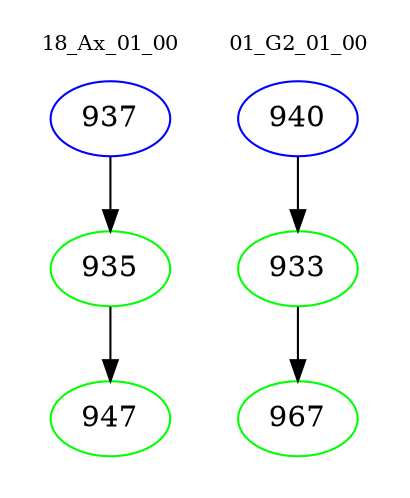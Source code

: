 digraph{
subgraph cluster_0 {
color = white
label = "18_Ax_01_00";
fontsize=10;
T0_937 [label="937", color="blue"]
T0_937 -> T0_935 [color="black"]
T0_935 [label="935", color="green"]
T0_935 -> T0_947 [color="black"]
T0_947 [label="947", color="green"]
}
subgraph cluster_1 {
color = white
label = "01_G2_01_00";
fontsize=10;
T1_940 [label="940", color="blue"]
T1_940 -> T1_933 [color="black"]
T1_933 [label="933", color="green"]
T1_933 -> T1_967 [color="black"]
T1_967 [label="967", color="green"]
}
}
